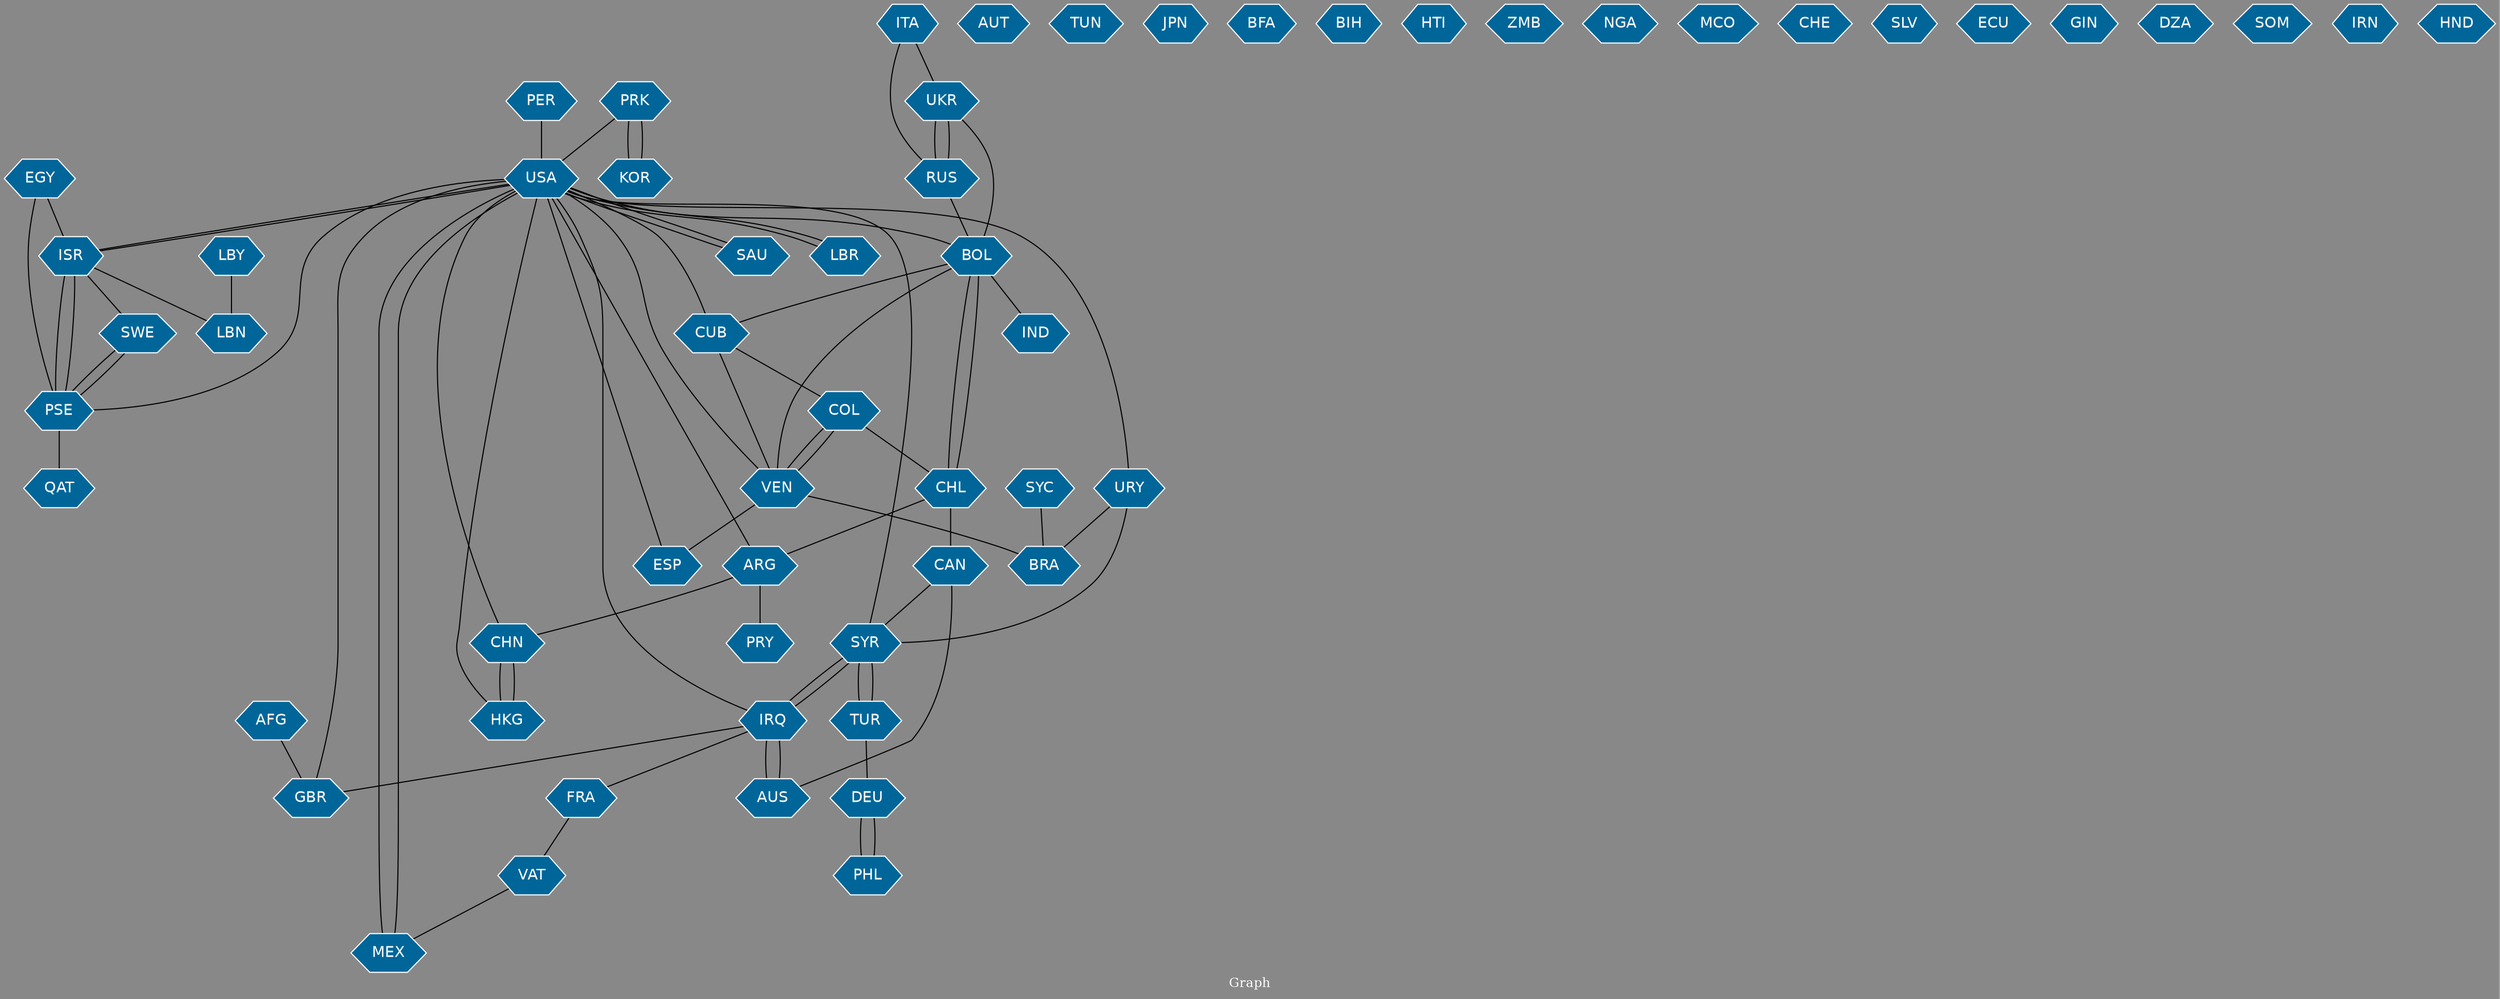 // Countries together in item graph
graph {
	graph [bgcolor="#888888" fontcolor=white fontsize=12 label="Graph" outputorder=edgesfirst overlap=prism]
	node [color=white fillcolor="#006699" fontcolor=white fontname=Helvetica shape=hexagon style=filled]
	edge [arrowhead=open color=black fontcolor=white fontname=Courier fontsize=12]
		GBR [label=GBR]
		BOL [label=BOL]
		IND [label=IND]
		BRA [label=BRA]
		MEX [label=MEX]
		SYR [label=SYR]
		USA [label=USA]
		HKG [label=HKG]
		IRQ [label=IRQ]
		COL [label=COL]
		URY [label=URY]
		AUT [label=AUT]
		TUN [label=TUN]
		AUS [label=AUS]
		FRA [label=FRA]
		VAT [label=VAT]
		ISR [label=ISR]
		SWE [label=SWE]
		CUB [label=CUB]
		ESP [label=ESP]
		ARG [label=ARG]
		CAN [label=CAN]
		JPN [label=JPN]
		PSE [label=PSE]
		KOR [label=KOR]
		AFG [label=AFG]
		UKR [label=UKR]
		RUS [label=RUS]
		PRK [label=PRK]
		VEN [label=VEN]
		CHN [label=CHN]
		DEU [label=DEU]
		PER [label=PER]
		PHL [label=PHL]
		BFA [label=BFA]
		CHL [label=CHL]
		TUR [label=TUR]
		BIH [label=BIH]
		ITA [label=ITA]
		SAU [label=SAU]
		HTI [label=HTI]
		LBR [label=LBR]
		EGY [label=EGY]
		ZMB [label=ZMB]
		NGA [label=NGA]
		LBN [label=LBN]
		PRY [label=PRY]
		QAT [label=QAT]
		MCO [label=MCO]
		CHE [label=CHE]
		SLV [label=SLV]
		ECU [label=ECU]
		GIN [label=GIN]
		DZA [label=DZA]
		LBY [label=LBY]
		SOM [label=SOM]
		IRN [label=IRN]
		SYC [label=SYC]
		HND [label=HND]
			CHL -- CAN [weight=1]
			PSE -- SWE [weight=1]
			USA -- ISR [weight=2]
			SYR -- USA [weight=1]
			LBR -- USA [weight=1]
			KOR -- PRK [weight=3]
			ITA -- RUS [weight=1]
			SYR -- TUR [weight=5]
			UKR -- RUS [weight=7]
			USA -- BOL [weight=1]
			SWE -- PSE [weight=3]
			CHN -- USA [weight=2]
			USA -- LBR [weight=1]
			IRQ -- AUS [weight=1]
			DEU -- PHL [weight=1]
			EGY -- PSE [weight=1]
			SYC -- BRA [weight=1]
			ARG -- USA [weight=1]
			PSE -- QAT [weight=2]
			CAN -- AUS [weight=1]
			CHL -- ARG [weight=1]
			USA -- HKG [weight=1]
			VEN -- BOL [weight=2]
			URY -- SYR [weight=1]
			VEN -- COL [weight=1]
			TUR -- SYR [weight=1]
			EGY -- ISR [weight=1]
			USA -- GBR [weight=1]
			URY -- BRA [weight=1]
			ISR -- USA [weight=1]
			TUR -- DEU [weight=1]
			FRA -- VAT [weight=1]
			ARG -- CHN [weight=1]
			VAT -- MEX [weight=1]
			USA -- SAU [weight=1]
			AFG -- GBR [weight=1]
			COL -- VEN [weight=1]
			VEN -- USA [weight=1]
			UKR -- BOL [weight=1]
			MEX -- USA [weight=1]
			USA -- IRQ [weight=2]
			AUS -- IRQ [weight=2]
			USA -- MEX [weight=1]
			BOL -- IND [weight=1]
			BOL -- CUB [weight=1]
			PHL -- DEU [weight=3]
			USA -- CUB [weight=2]
			PER -- USA [weight=1]
			PRK -- KOR [weight=4]
			RUS -- UKR [weight=6]
			CHL -- BOL [weight=2]
			IRQ -- SYR [weight=3]
			RUS -- BOL [weight=1]
			PSE -- ISR [weight=3]
			HKG -- CHN [weight=4]
			CAN -- SYR [weight=1]
			IRQ -- GBR [weight=1]
			SYR -- IRQ [weight=1]
			USA -- PSE [weight=3]
			BOL -- CHL [weight=2]
			VEN -- BRA [weight=1]
			ITA -- UKR [weight=1]
			VEN -- ESP [weight=1]
			USA -- URY [weight=1]
			IRQ -- FRA [weight=1]
			CUB -- COL [weight=1]
			ESP -- USA [weight=1]
			LBY -- LBN [weight=1]
			PRK -- USA [weight=1]
			ISR -- PSE [weight=4]
			ARG -- PRY [weight=1]
			COL -- CHL [weight=1]
			CHN -- HKG [weight=4]
			ISR -- LBN [weight=1]
			VEN -- CUB [weight=1]
			ISR -- SWE [weight=3]
			SAU -- USA [weight=1]
}